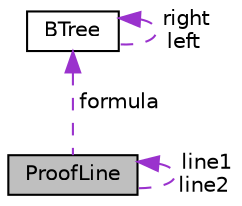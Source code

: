 digraph "ProofLine"
{
  edge [fontname="Helvetica",fontsize="10",labelfontname="Helvetica",labelfontsize="10"];
  node [fontname="Helvetica",fontsize="10",shape=record];
  Node1 [label="ProofLine",height=0.2,width=0.4,color="black", fillcolor="grey75", style="filled", fontcolor="black"];
  Node1 -> Node1 [dir="back",color="darkorchid3",fontsize="10",style="dashed",label=" line1\nline2" ,fontname="Helvetica"];
  Node2 -> Node1 [dir="back",color="darkorchid3",fontsize="10",style="dashed",label=" formula" ,fontname="Helvetica"];
  Node2 [label="BTree",height=0.2,width=0.4,color="black", fillcolor="white", style="filled",URL="$classBTree.html"];
  Node2 -> Node2 [dir="back",color="darkorchid3",fontsize="10",style="dashed",label=" right\nleft" ,fontname="Helvetica"];
}
